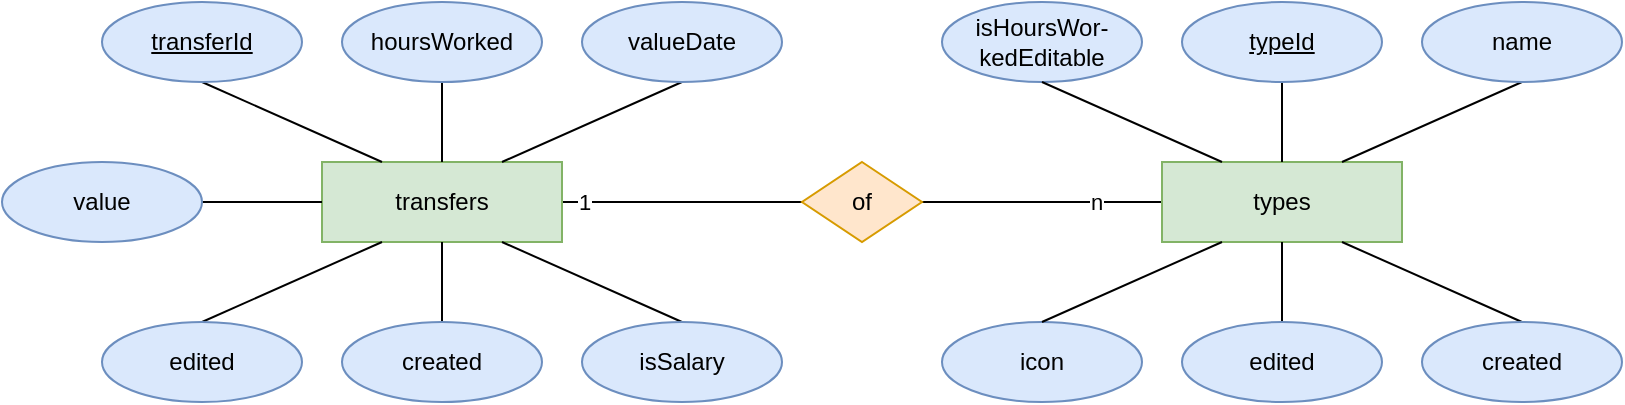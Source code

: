 <mxfile version="27.1.6">
  <diagram name="Page-1" id="M-Ojg86SOPLshwDXzzaj">
    <mxGraphModel dx="983" dy="504" grid="1" gridSize="10" guides="1" tooltips="1" connect="1" arrows="1" fold="1" page="1" pageScale="1" pageWidth="850" pageHeight="1100" math="0" shadow="0">
      <root>
        <mxCell id="0" />
        <mxCell id="1" parent="0" />
        <mxCell id="gw5JC3p7zC4v-04eLlQQ-36" style="rounded=0;orthogonalLoop=1;jettySize=auto;html=1;exitX=1;exitY=0.5;exitDx=0;exitDy=0;entryX=0;entryY=0.5;entryDx=0;entryDy=0;endArrow=none;startFill=0;" parent="1" source="gw5JC3p7zC4v-04eLlQQ-1" target="gw5JC3p7zC4v-04eLlQQ-34" edge="1">
          <mxGeometry relative="1" as="geometry">
            <mxPoint x="480" y="140" as="targetPoint" />
          </mxGeometry>
        </mxCell>
        <mxCell id="gw5JC3p7zC4v-04eLlQQ-37" value="1" style="edgeLabel;html=1;align=center;verticalAlign=middle;resizable=0;points=[];" parent="gw5JC3p7zC4v-04eLlQQ-36" vertex="1" connectable="0">
          <mxGeometry x="0.021" y="1" relative="1" as="geometry">
            <mxPoint x="-51" y="1" as="offset" />
          </mxGeometry>
        </mxCell>
        <mxCell id="gw5JC3p7zC4v-04eLlQQ-1" value="transfers" style="rounded=0;whiteSpace=wrap;html=1;fillColor=#d5e8d4;strokeColor=#82b366;" parent="1" vertex="1">
          <mxGeometry x="180" y="120" width="120" height="40" as="geometry" />
        </mxCell>
        <mxCell id="gw5JC3p7zC4v-04eLlQQ-20" style="rounded=0;orthogonalLoop=1;jettySize=auto;html=1;exitX=1;exitY=0.5;exitDx=0;exitDy=0;entryX=0;entryY=0.5;entryDx=0;entryDy=0;endArrow=none;startFill=0;" parent="1" source="gw5JC3p7zC4v-04eLlQQ-2" target="gw5JC3p7zC4v-04eLlQQ-1" edge="1">
          <mxGeometry relative="1" as="geometry" />
        </mxCell>
        <mxCell id="gw5JC3p7zC4v-04eLlQQ-2" value="value" style="ellipse;whiteSpace=wrap;html=1;fillColor=#dae8fc;strokeColor=#6c8ebf;" parent="1" vertex="1">
          <mxGeometry x="20" y="120" width="100" height="40" as="geometry" />
        </mxCell>
        <mxCell id="gw5JC3p7zC4v-04eLlQQ-18" style="rounded=0;orthogonalLoop=1;jettySize=auto;html=1;exitX=0.5;exitY=1;exitDx=0;exitDy=0;entryX=0.5;entryY=0;entryDx=0;entryDy=0;endArrow=none;startFill=0;" parent="1" source="gw5JC3p7zC4v-04eLlQQ-9" target="gw5JC3p7zC4v-04eLlQQ-1" edge="1">
          <mxGeometry relative="1" as="geometry" />
        </mxCell>
        <mxCell id="gw5JC3p7zC4v-04eLlQQ-9" value="hoursWorked" style="ellipse;whiteSpace=wrap;html=1;fillColor=#dae8fc;strokeColor=#6c8ebf;" parent="1" vertex="1">
          <mxGeometry x="190" y="40" width="100" height="40" as="geometry" />
        </mxCell>
        <mxCell id="gw5JC3p7zC4v-04eLlQQ-17" style="rounded=0;orthogonalLoop=1;jettySize=auto;html=1;exitX=0.5;exitY=1;exitDx=0;exitDy=0;entryX=0.75;entryY=0;entryDx=0;entryDy=0;endArrow=none;startFill=0;" parent="1" source="gw5JC3p7zC4v-04eLlQQ-10" target="gw5JC3p7zC4v-04eLlQQ-1" edge="1">
          <mxGeometry relative="1" as="geometry" />
        </mxCell>
        <mxCell id="gw5JC3p7zC4v-04eLlQQ-10" value="valueDate" style="ellipse;whiteSpace=wrap;html=1;fillColor=#dae8fc;strokeColor=#6c8ebf;" parent="1" vertex="1">
          <mxGeometry x="310" y="40" width="100" height="40" as="geometry" />
        </mxCell>
        <mxCell id="gw5JC3p7zC4v-04eLlQQ-22" style="rounded=0;orthogonalLoop=1;jettySize=auto;html=1;exitX=0.5;exitY=0;exitDx=0;exitDy=0;entryX=0.5;entryY=1;entryDx=0;entryDy=0;endArrow=none;startFill=0;" parent="1" source="gw5JC3p7zC4v-04eLlQQ-11" target="gw5JC3p7zC4v-04eLlQQ-1" edge="1">
          <mxGeometry relative="1" as="geometry" />
        </mxCell>
        <mxCell id="gw5JC3p7zC4v-04eLlQQ-11" value="created" style="ellipse;whiteSpace=wrap;html=1;fillColor=#dae8fc;strokeColor=#6c8ebf;" parent="1" vertex="1">
          <mxGeometry x="190" y="200" width="100" height="40" as="geometry" />
        </mxCell>
        <mxCell id="gw5JC3p7zC4v-04eLlQQ-23" style="rounded=0;orthogonalLoop=1;jettySize=auto;html=1;exitX=0.5;exitY=0;exitDx=0;exitDy=0;endArrow=none;startFill=0;entryX=0.75;entryY=1;entryDx=0;entryDy=0;" parent="1" source="gw5JC3p7zC4v-04eLlQQ-12" edge="1" target="gw5JC3p7zC4v-04eLlQQ-1">
          <mxGeometry relative="1" as="geometry">
            <mxPoint x="240" y="160" as="targetPoint" />
          </mxGeometry>
        </mxCell>
        <mxCell id="gw5JC3p7zC4v-04eLlQQ-12" value="isSalary" style="ellipse;whiteSpace=wrap;html=1;fillColor=#dae8fc;strokeColor=#6c8ebf;" parent="1" vertex="1">
          <mxGeometry x="310" y="200" width="100" height="40" as="geometry" />
        </mxCell>
        <mxCell id="gw5JC3p7zC4v-04eLlQQ-19" style="rounded=0;orthogonalLoop=1;jettySize=auto;html=1;exitX=0.5;exitY=1;exitDx=0;exitDy=0;entryX=0.25;entryY=0;entryDx=0;entryDy=0;endArrow=none;startFill=0;" parent="1" source="gw5JC3p7zC4v-04eLlQQ-14" target="gw5JC3p7zC4v-04eLlQQ-1" edge="1">
          <mxGeometry relative="1" as="geometry" />
        </mxCell>
        <mxCell id="gw5JC3p7zC4v-04eLlQQ-14" value="transferId" style="ellipse;whiteSpace=wrap;html=1;fontStyle=4;fillColor=#dae8fc;strokeColor=#6c8ebf;" parent="1" vertex="1">
          <mxGeometry x="70" y="40" width="100" height="40" as="geometry" />
        </mxCell>
        <mxCell id="gw5JC3p7zC4v-04eLlQQ-21" style="rounded=0;orthogonalLoop=1;jettySize=auto;html=1;exitX=0.5;exitY=0;exitDx=0;exitDy=0;entryX=0.25;entryY=1;entryDx=0;entryDy=0;endArrow=none;startFill=0;" parent="1" source="gw5JC3p7zC4v-04eLlQQ-16" target="gw5JC3p7zC4v-04eLlQQ-1" edge="1">
          <mxGeometry relative="1" as="geometry" />
        </mxCell>
        <mxCell id="gw5JC3p7zC4v-04eLlQQ-16" value="edited" style="ellipse;whiteSpace=wrap;html=1;fillColor=#dae8fc;strokeColor=#6c8ebf;" parent="1" vertex="1">
          <mxGeometry x="70" y="200" width="100" height="40" as="geometry" />
        </mxCell>
        <mxCell id="gw5JC3p7zC4v-04eLlQQ-35" style="rounded=0;orthogonalLoop=1;jettySize=auto;html=1;exitX=0;exitY=0.5;exitDx=0;exitDy=0;entryX=1;entryY=0.5;entryDx=0;entryDy=0;endArrow=none;startFill=0;" parent="1" source="gw5JC3p7zC4v-04eLlQQ-25" target="gw5JC3p7zC4v-04eLlQQ-34" edge="1">
          <mxGeometry relative="1" as="geometry" />
        </mxCell>
        <mxCell id="gw5JC3p7zC4v-04eLlQQ-38" value="n" style="edgeLabel;html=1;align=center;verticalAlign=middle;resizable=0;points=[];" parent="gw5JC3p7zC4v-04eLlQQ-35" vertex="1" connectable="0">
          <mxGeometry x="-0.081" relative="1" as="geometry">
            <mxPoint x="22" as="offset" />
          </mxGeometry>
        </mxCell>
        <mxCell id="gw5JC3p7zC4v-04eLlQQ-25" value="types" style="rounded=0;whiteSpace=wrap;html=1;fillColor=#d5e8d4;strokeColor=#82b366;" parent="1" vertex="1">
          <mxGeometry x="600" y="120" width="120" height="40" as="geometry" />
        </mxCell>
        <mxCell id="gw5JC3p7zC4v-04eLlQQ-30" style="rounded=0;orthogonalLoop=1;jettySize=auto;html=1;exitX=0.5;exitY=1;exitDx=0;exitDy=0;entryX=0.5;entryY=0;entryDx=0;entryDy=0;endArrow=none;startFill=0;" parent="1" source="gw5JC3p7zC4v-04eLlQQ-26" target="gw5JC3p7zC4v-04eLlQQ-25" edge="1">
          <mxGeometry relative="1" as="geometry" />
        </mxCell>
        <mxCell id="gw5JC3p7zC4v-04eLlQQ-26" value="typeId" style="ellipse;whiteSpace=wrap;html=1;fontStyle=4;fillColor=#dae8fc;strokeColor=#6c8ebf;" parent="1" vertex="1">
          <mxGeometry x="610" y="40" width="100" height="40" as="geometry" />
        </mxCell>
        <mxCell id="gw5JC3p7zC4v-04eLlQQ-33" style="rounded=0;orthogonalLoop=1;jettySize=auto;html=1;exitX=0.5;exitY=0;exitDx=0;exitDy=0;entryX=0.75;entryY=1;entryDx=0;entryDy=0;endArrow=none;startFill=0;" parent="1" source="gw5JC3p7zC4v-04eLlQQ-27" target="gw5JC3p7zC4v-04eLlQQ-25" edge="1">
          <mxGeometry relative="1" as="geometry" />
        </mxCell>
        <mxCell id="gw5JC3p7zC4v-04eLlQQ-27" value="created" style="ellipse;whiteSpace=wrap;html=1;fillColor=#dae8fc;strokeColor=#6c8ebf;" parent="1" vertex="1">
          <mxGeometry x="730" y="200" width="100" height="40" as="geometry" />
        </mxCell>
        <mxCell id="gw5JC3p7zC4v-04eLlQQ-32" style="rounded=0;orthogonalLoop=1;jettySize=auto;html=1;exitX=0.5;exitY=0;exitDx=0;exitDy=0;entryX=0.5;entryY=1;entryDx=0;entryDy=0;endArrow=none;startFill=0;" parent="1" source="gw5JC3p7zC4v-04eLlQQ-28" target="gw5JC3p7zC4v-04eLlQQ-25" edge="1">
          <mxGeometry relative="1" as="geometry" />
        </mxCell>
        <mxCell id="gw5JC3p7zC4v-04eLlQQ-28" value="edited" style="ellipse;whiteSpace=wrap;html=1;fillColor=#dae8fc;strokeColor=#6c8ebf;" parent="1" vertex="1">
          <mxGeometry x="610" y="200" width="100" height="40" as="geometry" />
        </mxCell>
        <mxCell id="gw5JC3p7zC4v-04eLlQQ-31" style="rounded=0;orthogonalLoop=1;jettySize=auto;html=1;exitX=0.5;exitY=1;exitDx=0;exitDy=0;endArrow=none;startFill=0;entryX=0.75;entryY=0;entryDx=0;entryDy=0;" parent="1" source="gw5JC3p7zC4v-04eLlQQ-29" edge="1" target="gw5JC3p7zC4v-04eLlQQ-25">
          <mxGeometry relative="1" as="geometry">
            <mxPoint x="720" y="120" as="targetPoint" />
          </mxGeometry>
        </mxCell>
        <mxCell id="gw5JC3p7zC4v-04eLlQQ-29" value="name" style="ellipse;whiteSpace=wrap;html=1;fillColor=#dae8fc;strokeColor=#6c8ebf;" parent="1" vertex="1">
          <mxGeometry x="730" y="40" width="100" height="40" as="geometry" />
        </mxCell>
        <mxCell id="gw5JC3p7zC4v-04eLlQQ-34" value="of" style="rhombus;whiteSpace=wrap;html=1;fillColor=#ffe6cc;strokeColor=#d79b00;" parent="1" vertex="1">
          <mxGeometry x="420" y="120" width="60" height="40" as="geometry" />
        </mxCell>
        <mxCell id="g1qCQTHn53BZbo7oxmiR-1" value="icon" style="ellipse;whiteSpace=wrap;html=1;fillColor=#dae8fc;strokeColor=#6c8ebf;" vertex="1" parent="1">
          <mxGeometry x="490" y="200" width="100" height="40" as="geometry" />
        </mxCell>
        <mxCell id="g1qCQTHn53BZbo7oxmiR-2" value="&lt;div&gt;isHoursWor-&lt;/div&gt;&lt;div&gt;kedEditable&lt;/div&gt;" style="ellipse;whiteSpace=wrap;html=1;fillColor=#dae8fc;strokeColor=#6c8ebf;" vertex="1" parent="1">
          <mxGeometry x="490" y="40" width="100" height="40" as="geometry" />
        </mxCell>
        <mxCell id="g1qCQTHn53BZbo7oxmiR-3" style="rounded=0;orthogonalLoop=1;jettySize=auto;html=1;exitX=0.25;exitY=0;exitDx=0;exitDy=0;endArrow=none;startFill=0;entryX=0.5;entryY=1;entryDx=0;entryDy=0;" edge="1" parent="1" source="gw5JC3p7zC4v-04eLlQQ-25" target="g1qCQTHn53BZbo7oxmiR-2">
          <mxGeometry relative="1" as="geometry">
            <mxPoint x="540" y="140" as="targetPoint" />
            <mxPoint x="630" y="100" as="sourcePoint" />
          </mxGeometry>
        </mxCell>
        <mxCell id="g1qCQTHn53BZbo7oxmiR-5" style="rounded=0;orthogonalLoop=1;jettySize=auto;html=1;exitX=0.25;exitY=1;exitDx=0;exitDy=0;endArrow=none;startFill=0;entryX=0.5;entryY=0;entryDx=0;entryDy=0;" edge="1" parent="1" source="gw5JC3p7zC4v-04eLlQQ-25" target="g1qCQTHn53BZbo7oxmiR-1">
          <mxGeometry relative="1" as="geometry">
            <mxPoint x="590" y="100" as="targetPoint" />
            <mxPoint x="680" y="140" as="sourcePoint" />
          </mxGeometry>
        </mxCell>
      </root>
    </mxGraphModel>
  </diagram>
</mxfile>
